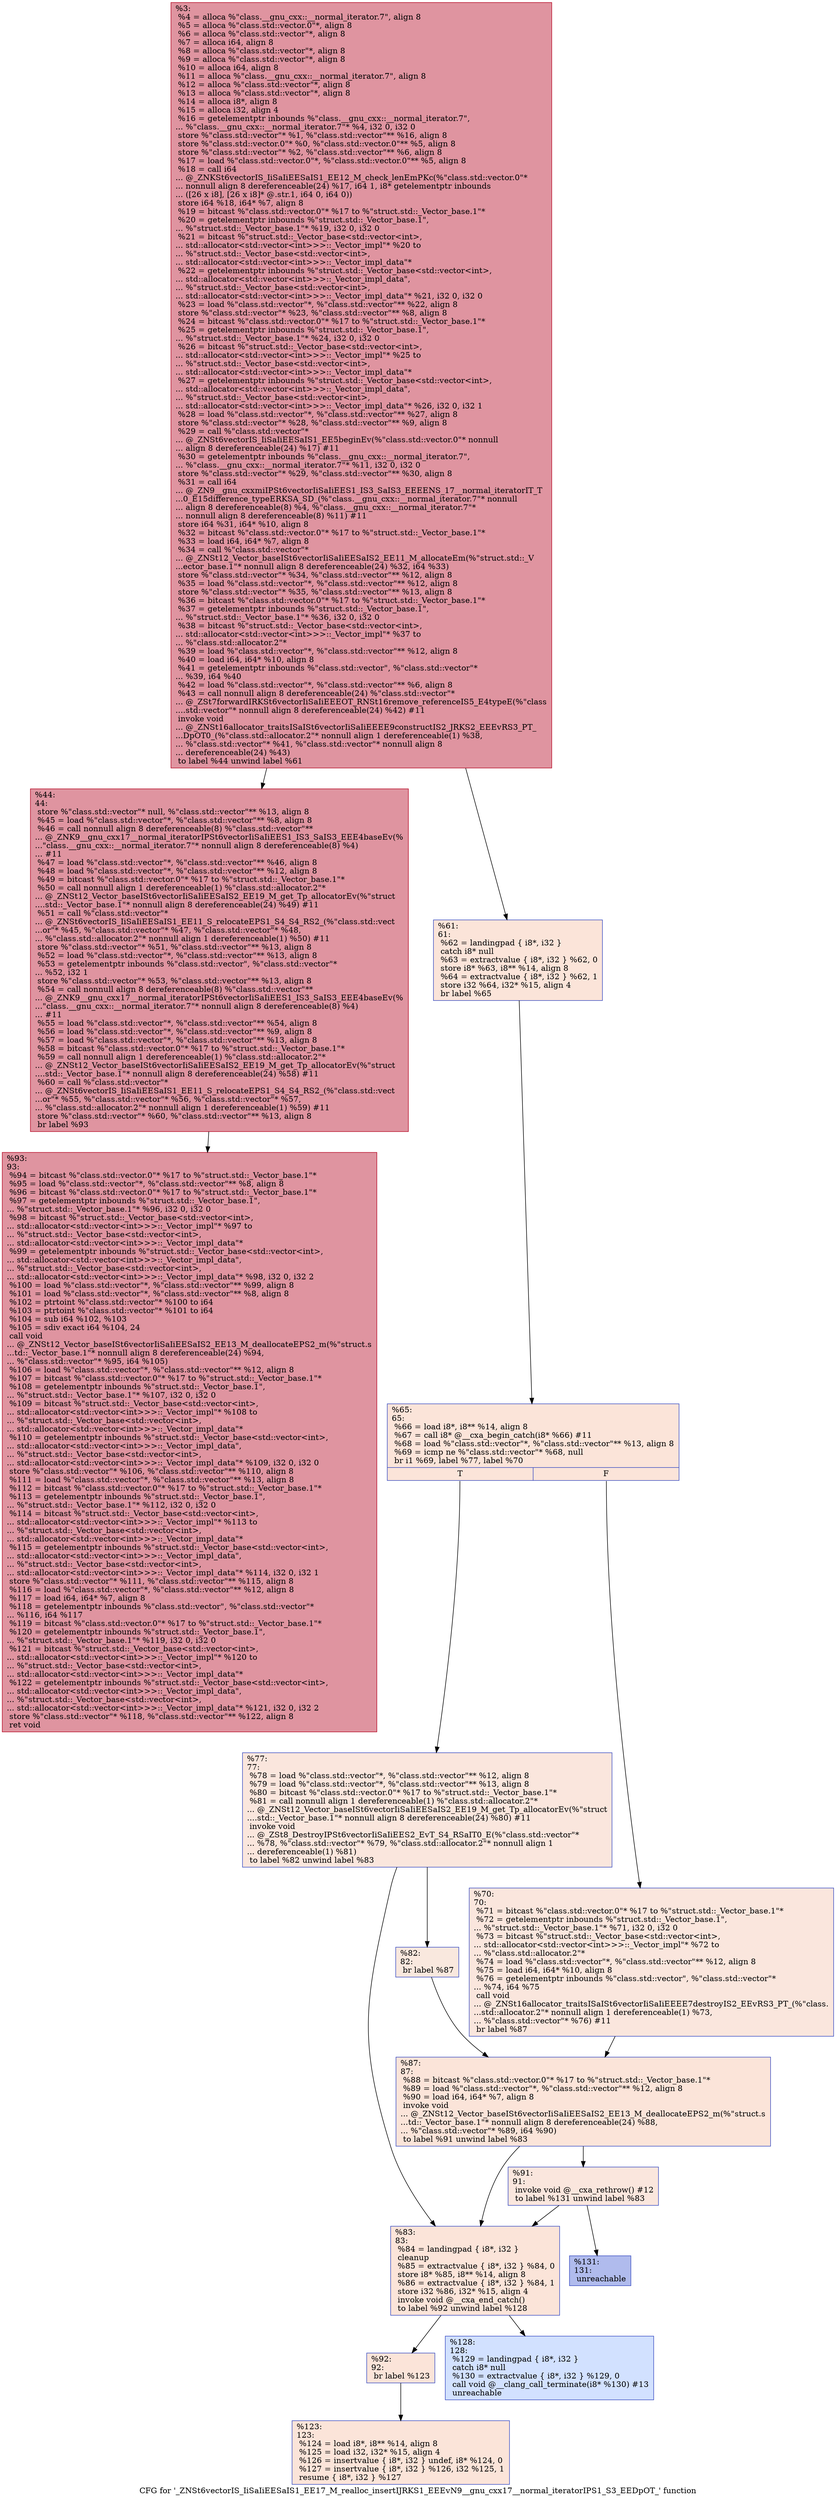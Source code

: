 digraph "CFG for '_ZNSt6vectorIS_IiSaIiEESaIS1_EE17_M_realloc_insertIJRKS1_EEEvN9__gnu_cxx17__normal_iteratorIPS1_S3_EEDpOT_' function" {
	label="CFG for '_ZNSt6vectorIS_IiSaIiEESaIS1_EE17_M_realloc_insertIJRKS1_EEEvN9__gnu_cxx17__normal_iteratorIPS1_S3_EEDpOT_' function";

	Node0x559aeab1c100 [shape=record,color="#b70d28ff", style=filled, fillcolor="#b70d2870",label="{%3:\l  %4 = alloca %\"class.__gnu_cxx::__normal_iterator.7\", align 8\l  %5 = alloca %\"class.std::vector.0\"*, align 8\l  %6 = alloca %\"class.std::vector\"*, align 8\l  %7 = alloca i64, align 8\l  %8 = alloca %\"class.std::vector\"*, align 8\l  %9 = alloca %\"class.std::vector\"*, align 8\l  %10 = alloca i64, align 8\l  %11 = alloca %\"class.__gnu_cxx::__normal_iterator.7\", align 8\l  %12 = alloca %\"class.std::vector\"*, align 8\l  %13 = alloca %\"class.std::vector\"*, align 8\l  %14 = alloca i8*, align 8\l  %15 = alloca i32, align 4\l  %16 = getelementptr inbounds %\"class.__gnu_cxx::__normal_iterator.7\",\l... %\"class.__gnu_cxx::__normal_iterator.7\"* %4, i32 0, i32 0\l  store %\"class.std::vector\"* %1, %\"class.std::vector\"** %16, align 8\l  store %\"class.std::vector.0\"* %0, %\"class.std::vector.0\"** %5, align 8\l  store %\"class.std::vector\"* %2, %\"class.std::vector\"** %6, align 8\l  %17 = load %\"class.std::vector.0\"*, %\"class.std::vector.0\"** %5, align 8\l  %18 = call i64\l... @_ZNKSt6vectorIS_IiSaIiEESaIS1_EE12_M_check_lenEmPKc(%\"class.std::vector.0\"*\l... nonnull align 8 dereferenceable(24) %17, i64 1, i8* getelementptr inbounds\l... ([26 x i8], [26 x i8]* @.str.1, i64 0, i64 0))\l  store i64 %18, i64* %7, align 8\l  %19 = bitcast %\"class.std::vector.0\"* %17 to %\"struct.std::_Vector_base.1\"*\l  %20 = getelementptr inbounds %\"struct.std::_Vector_base.1\",\l... %\"struct.std::_Vector_base.1\"* %19, i32 0, i32 0\l  %21 = bitcast %\"struct.std::_Vector_base\<std::vector\<int\>,\l... std::allocator\<std::vector\<int\>\>\>::_Vector_impl\"* %20 to\l... %\"struct.std::_Vector_base\<std::vector\<int\>,\l... std::allocator\<std::vector\<int\>\>\>::_Vector_impl_data\"*\l  %22 = getelementptr inbounds %\"struct.std::_Vector_base\<std::vector\<int\>,\l... std::allocator\<std::vector\<int\>\>\>::_Vector_impl_data\",\l... %\"struct.std::_Vector_base\<std::vector\<int\>,\l... std::allocator\<std::vector\<int\>\>\>::_Vector_impl_data\"* %21, i32 0, i32 0\l  %23 = load %\"class.std::vector\"*, %\"class.std::vector\"** %22, align 8\l  store %\"class.std::vector\"* %23, %\"class.std::vector\"** %8, align 8\l  %24 = bitcast %\"class.std::vector.0\"* %17 to %\"struct.std::_Vector_base.1\"*\l  %25 = getelementptr inbounds %\"struct.std::_Vector_base.1\",\l... %\"struct.std::_Vector_base.1\"* %24, i32 0, i32 0\l  %26 = bitcast %\"struct.std::_Vector_base\<std::vector\<int\>,\l... std::allocator\<std::vector\<int\>\>\>::_Vector_impl\"* %25 to\l... %\"struct.std::_Vector_base\<std::vector\<int\>,\l... std::allocator\<std::vector\<int\>\>\>::_Vector_impl_data\"*\l  %27 = getelementptr inbounds %\"struct.std::_Vector_base\<std::vector\<int\>,\l... std::allocator\<std::vector\<int\>\>\>::_Vector_impl_data\",\l... %\"struct.std::_Vector_base\<std::vector\<int\>,\l... std::allocator\<std::vector\<int\>\>\>::_Vector_impl_data\"* %26, i32 0, i32 1\l  %28 = load %\"class.std::vector\"*, %\"class.std::vector\"** %27, align 8\l  store %\"class.std::vector\"* %28, %\"class.std::vector\"** %9, align 8\l  %29 = call %\"class.std::vector\"*\l... @_ZNSt6vectorIS_IiSaIiEESaIS1_EE5beginEv(%\"class.std::vector.0\"* nonnull\l... align 8 dereferenceable(24) %17) #11\l  %30 = getelementptr inbounds %\"class.__gnu_cxx::__normal_iterator.7\",\l... %\"class.__gnu_cxx::__normal_iterator.7\"* %11, i32 0, i32 0\l  store %\"class.std::vector\"* %29, %\"class.std::vector\"** %30, align 8\l  %31 = call i64\l... @_ZN9__gnu_cxxmiIPSt6vectorIiSaIiEES1_IS3_SaIS3_EEEENS_17__normal_iteratorIT_T\l...0_E15difference_typeERKSA_SD_(%\"class.__gnu_cxx::__normal_iterator.7\"* nonnull\l... align 8 dereferenceable(8) %4, %\"class.__gnu_cxx::__normal_iterator.7\"*\l... nonnull align 8 dereferenceable(8) %11) #11\l  store i64 %31, i64* %10, align 8\l  %32 = bitcast %\"class.std::vector.0\"* %17 to %\"struct.std::_Vector_base.1\"*\l  %33 = load i64, i64* %7, align 8\l  %34 = call %\"class.std::vector\"*\l... @_ZNSt12_Vector_baseISt6vectorIiSaIiEESaIS2_EE11_M_allocateEm(%\"struct.std::_V\l...ector_base.1\"* nonnull align 8 dereferenceable(24) %32, i64 %33)\l  store %\"class.std::vector\"* %34, %\"class.std::vector\"** %12, align 8\l  %35 = load %\"class.std::vector\"*, %\"class.std::vector\"** %12, align 8\l  store %\"class.std::vector\"* %35, %\"class.std::vector\"** %13, align 8\l  %36 = bitcast %\"class.std::vector.0\"* %17 to %\"struct.std::_Vector_base.1\"*\l  %37 = getelementptr inbounds %\"struct.std::_Vector_base.1\",\l... %\"struct.std::_Vector_base.1\"* %36, i32 0, i32 0\l  %38 = bitcast %\"struct.std::_Vector_base\<std::vector\<int\>,\l... std::allocator\<std::vector\<int\>\>\>::_Vector_impl\"* %37 to\l... %\"class.std::allocator.2\"*\l  %39 = load %\"class.std::vector\"*, %\"class.std::vector\"** %12, align 8\l  %40 = load i64, i64* %10, align 8\l  %41 = getelementptr inbounds %\"class.std::vector\", %\"class.std::vector\"*\l... %39, i64 %40\l  %42 = load %\"class.std::vector\"*, %\"class.std::vector\"** %6, align 8\l  %43 = call nonnull align 8 dereferenceable(24) %\"class.std::vector\"*\l... @_ZSt7forwardIRKSt6vectorIiSaIiEEEOT_RNSt16remove_referenceIS5_E4typeE(%\"class\l....std::vector\"* nonnull align 8 dereferenceable(24) %42) #11\l  invoke void\l... @_ZNSt16allocator_traitsISaISt6vectorIiSaIiEEEE9constructIS2_JRKS2_EEEvRS3_PT_\l...DpOT0_(%\"class.std::allocator.2\"* nonnull align 1 dereferenceable(1) %38,\l... %\"class.std::vector\"* %41, %\"class.std::vector\"* nonnull align 8\l... dereferenceable(24) %43)\l          to label %44 unwind label %61\l}"];
	Node0x559aeab1c100 -> Node0x559aeab1df90;
	Node0x559aeab1c100 -> Node0x559aeab1e700;
	Node0x559aeab1df90 [shape=record,color="#b70d28ff", style=filled, fillcolor="#b70d2870",label="{%44:\l44:                                               \l  store %\"class.std::vector\"* null, %\"class.std::vector\"** %13, align 8\l  %45 = load %\"class.std::vector\"*, %\"class.std::vector\"** %8, align 8\l  %46 = call nonnull align 8 dereferenceable(8) %\"class.std::vector\"**\l... @_ZNK9__gnu_cxx17__normal_iteratorIPSt6vectorIiSaIiEES1_IS3_SaIS3_EEE4baseEv(%\l...\"class.__gnu_cxx::__normal_iterator.7\"* nonnull align 8 dereferenceable(8) %4)\l... #11\l  %47 = load %\"class.std::vector\"*, %\"class.std::vector\"** %46, align 8\l  %48 = load %\"class.std::vector\"*, %\"class.std::vector\"** %12, align 8\l  %49 = bitcast %\"class.std::vector.0\"* %17 to %\"struct.std::_Vector_base.1\"*\l  %50 = call nonnull align 1 dereferenceable(1) %\"class.std::allocator.2\"*\l... @_ZNSt12_Vector_baseISt6vectorIiSaIiEESaIS2_EE19_M_get_Tp_allocatorEv(%\"struct\l....std::_Vector_base.1\"* nonnull align 8 dereferenceable(24) %49) #11\l  %51 = call %\"class.std::vector\"*\l... @_ZNSt6vectorIS_IiSaIiEESaIS1_EE11_S_relocateEPS1_S4_S4_RS2_(%\"class.std::vect\l...or\"* %45, %\"class.std::vector\"* %47, %\"class.std::vector\"* %48,\l... %\"class.std::allocator.2\"* nonnull align 1 dereferenceable(1) %50) #11\l  store %\"class.std::vector\"* %51, %\"class.std::vector\"** %13, align 8\l  %52 = load %\"class.std::vector\"*, %\"class.std::vector\"** %13, align 8\l  %53 = getelementptr inbounds %\"class.std::vector\", %\"class.std::vector\"*\l... %52, i32 1\l  store %\"class.std::vector\"* %53, %\"class.std::vector\"** %13, align 8\l  %54 = call nonnull align 8 dereferenceable(8) %\"class.std::vector\"**\l... @_ZNK9__gnu_cxx17__normal_iteratorIPSt6vectorIiSaIiEES1_IS3_SaIS3_EEE4baseEv(%\l...\"class.__gnu_cxx::__normal_iterator.7\"* nonnull align 8 dereferenceable(8) %4)\l... #11\l  %55 = load %\"class.std::vector\"*, %\"class.std::vector\"** %54, align 8\l  %56 = load %\"class.std::vector\"*, %\"class.std::vector\"** %9, align 8\l  %57 = load %\"class.std::vector\"*, %\"class.std::vector\"** %13, align 8\l  %58 = bitcast %\"class.std::vector.0\"* %17 to %\"struct.std::_Vector_base.1\"*\l  %59 = call nonnull align 1 dereferenceable(1) %\"class.std::allocator.2\"*\l... @_ZNSt12_Vector_baseISt6vectorIiSaIiEESaIS2_EE19_M_get_Tp_allocatorEv(%\"struct\l....std::_Vector_base.1\"* nonnull align 8 dereferenceable(24) %58) #11\l  %60 = call %\"class.std::vector\"*\l... @_ZNSt6vectorIS_IiSaIiEESaIS1_EE11_S_relocateEPS1_S4_S4_RS2_(%\"class.std::vect\l...or\"* %55, %\"class.std::vector\"* %56, %\"class.std::vector\"* %57,\l... %\"class.std::allocator.2\"* nonnull align 1 dereferenceable(1) %59) #11\l  store %\"class.std::vector\"* %60, %\"class.std::vector\"** %13, align 8\l  br label %93\l}"];
	Node0x559aeab1df90 -> Node0x559aeab1f630;
	Node0x559aeab1e700 [shape=record,color="#3d50c3ff", style=filled, fillcolor="#f5c1a970",label="{%61:\l61:                                               \l  %62 = landingpad \{ i8*, i32 \}\l          catch i8* null\l  %63 = extractvalue \{ i8*, i32 \} %62, 0\l  store i8* %63, i8** %14, align 8\l  %64 = extractvalue \{ i8*, i32 \} %62, 1\l  store i32 %64, i32* %15, align 4\l  br label %65\l}"];
	Node0x559aeab1e700 -> Node0x559aeab1fd30;
	Node0x559aeab1fd30 [shape=record,color="#3d50c3ff", style=filled, fillcolor="#f5c1a970",label="{%65:\l65:                                               \l  %66 = load i8*, i8** %14, align 8\l  %67 = call i8* @__cxa_begin_catch(i8* %66) #11\l  %68 = load %\"class.std::vector\"*, %\"class.std::vector\"** %13, align 8\l  %69 = icmp ne %\"class.std::vector\"* %68, null\l  br i1 %69, label %77, label %70\l|{<s0>T|<s1>F}}"];
	Node0x559aeab1fd30:s0 -> Node0x559aeab20080;
	Node0x559aeab1fd30:s1 -> Node0x559aeab200d0;
	Node0x559aeab200d0 [shape=record,color="#3d50c3ff", style=filled, fillcolor="#f3c7b170",label="{%70:\l70:                                               \l  %71 = bitcast %\"class.std::vector.0\"* %17 to %\"struct.std::_Vector_base.1\"*\l  %72 = getelementptr inbounds %\"struct.std::_Vector_base.1\",\l... %\"struct.std::_Vector_base.1\"* %71, i32 0, i32 0\l  %73 = bitcast %\"struct.std::_Vector_base\<std::vector\<int\>,\l... std::allocator\<std::vector\<int\>\>\>::_Vector_impl\"* %72 to\l... %\"class.std::allocator.2\"*\l  %74 = load %\"class.std::vector\"*, %\"class.std::vector\"** %12, align 8\l  %75 = load i64, i64* %10, align 8\l  %76 = getelementptr inbounds %\"class.std::vector\", %\"class.std::vector\"*\l... %74, i64 %75\l  call void\l... @_ZNSt16allocator_traitsISaISt6vectorIiSaIiEEEE7destroyIS2_EEvRS3_PT_(%\"class.\l...std::allocator.2\"* nonnull align 1 dereferenceable(1) %73,\l... %\"class.std::vector\"* %76) #11\l  br label %87\l}"];
	Node0x559aeab200d0 -> Node0x559aeab20530;
	Node0x559aeab20080 [shape=record,color="#3d50c3ff", style=filled, fillcolor="#f3c7b170",label="{%77:\l77:                                               \l  %78 = load %\"class.std::vector\"*, %\"class.std::vector\"** %12, align 8\l  %79 = load %\"class.std::vector\"*, %\"class.std::vector\"** %13, align 8\l  %80 = bitcast %\"class.std::vector.0\"* %17 to %\"struct.std::_Vector_base.1\"*\l  %81 = call nonnull align 1 dereferenceable(1) %\"class.std::allocator.2\"*\l... @_ZNSt12_Vector_baseISt6vectorIiSaIiEESaIS2_EE19_M_get_Tp_allocatorEv(%\"struct\l....std::_Vector_base.1\"* nonnull align 8 dereferenceable(24) %80) #11\l  invoke void\l... @_ZSt8_DestroyIPSt6vectorIiSaIiEES2_EvT_S4_RSaIT0_E(%\"class.std::vector\"*\l... %78, %\"class.std::vector\"* %79, %\"class.std::allocator.2\"* nonnull align 1\l... dereferenceable(1) %81)\l          to label %82 unwind label %83\l}"];
	Node0x559aeab20080 -> Node0x559aeab20970;
	Node0x559aeab20080 -> Node0x559aeab20af0;
	Node0x559aeab20970 [shape=record,color="#3d50c3ff", style=filled, fillcolor="#f2cab570",label="{%82:\l82:                                               \l  br label %87\l}"];
	Node0x559aeab20970 -> Node0x559aeab20530;
	Node0x559aeab20af0 [shape=record,color="#3d50c3ff", style=filled, fillcolor="#f5c1a970",label="{%83:\l83:                                               \l  %84 = landingpad \{ i8*, i32 \}\l          cleanup\l  %85 = extractvalue \{ i8*, i32 \} %84, 0\l  store i8* %85, i8** %14, align 8\l  %86 = extractvalue \{ i8*, i32 \} %84, 1\l  store i32 %86, i32* %15, align 4\l  invoke void @__cxa_end_catch()\l          to label %92 unwind label %128\l}"];
	Node0x559aeab20af0 -> Node0x559aeab21050;
	Node0x559aeab20af0 -> Node0x559aeab210a0;
	Node0x559aeab20530 [shape=record,color="#3d50c3ff", style=filled, fillcolor="#f5c1a970",label="{%87:\l87:                                               \l  %88 = bitcast %\"class.std::vector.0\"* %17 to %\"struct.std::_Vector_base.1\"*\l  %89 = load %\"class.std::vector\"*, %\"class.std::vector\"** %12, align 8\l  %90 = load i64, i64* %7, align 8\l  invoke void\l... @_ZNSt12_Vector_baseISt6vectorIiSaIiEESaIS2_EE13_M_deallocateEPS2_m(%\"struct.s\l...td::_Vector_base.1\"* nonnull align 8 dereferenceable(24) %88,\l... %\"class.std::vector\"* %89, i64 %90)\l          to label %91 unwind label %83\l}"];
	Node0x559aeab20530 -> Node0x559aeab213a0;
	Node0x559aeab20530 -> Node0x559aeab20af0;
	Node0x559aeab213a0 [shape=record,color="#3d50c3ff", style=filled, fillcolor="#f3c7b170",label="{%91:\l91:                                               \l  invoke void @__cxa_rethrow() #12\l          to label %131 unwind label %83\l}"];
	Node0x559aeab213a0 -> Node0x559aeab21350;
	Node0x559aeab213a0 -> Node0x559aeab20af0;
	Node0x559aeab21050 [shape=record,color="#3d50c3ff", style=filled, fillcolor="#f5c1a970",label="{%92:\l92:                                               \l  br label %123\l}"];
	Node0x559aeab21050 -> Node0x559aeab21690;
	Node0x559aeab1f630 [shape=record,color="#b70d28ff", style=filled, fillcolor="#b70d2870",label="{%93:\l93:                                               \l  %94 = bitcast %\"class.std::vector.0\"* %17 to %\"struct.std::_Vector_base.1\"*\l  %95 = load %\"class.std::vector\"*, %\"class.std::vector\"** %8, align 8\l  %96 = bitcast %\"class.std::vector.0\"* %17 to %\"struct.std::_Vector_base.1\"*\l  %97 = getelementptr inbounds %\"struct.std::_Vector_base.1\",\l... %\"struct.std::_Vector_base.1\"* %96, i32 0, i32 0\l  %98 = bitcast %\"struct.std::_Vector_base\<std::vector\<int\>,\l... std::allocator\<std::vector\<int\>\>\>::_Vector_impl\"* %97 to\l... %\"struct.std::_Vector_base\<std::vector\<int\>,\l... std::allocator\<std::vector\<int\>\>\>::_Vector_impl_data\"*\l  %99 = getelementptr inbounds %\"struct.std::_Vector_base\<std::vector\<int\>,\l... std::allocator\<std::vector\<int\>\>\>::_Vector_impl_data\",\l... %\"struct.std::_Vector_base\<std::vector\<int\>,\l... std::allocator\<std::vector\<int\>\>\>::_Vector_impl_data\"* %98, i32 0, i32 2\l  %100 = load %\"class.std::vector\"*, %\"class.std::vector\"** %99, align 8\l  %101 = load %\"class.std::vector\"*, %\"class.std::vector\"** %8, align 8\l  %102 = ptrtoint %\"class.std::vector\"* %100 to i64\l  %103 = ptrtoint %\"class.std::vector\"* %101 to i64\l  %104 = sub i64 %102, %103\l  %105 = sdiv exact i64 %104, 24\l  call void\l... @_ZNSt12_Vector_baseISt6vectorIiSaIiEESaIS2_EE13_M_deallocateEPS2_m(%\"struct.s\l...td::_Vector_base.1\"* nonnull align 8 dereferenceable(24) %94,\l... %\"class.std::vector\"* %95, i64 %105)\l  %106 = load %\"class.std::vector\"*, %\"class.std::vector\"** %12, align 8\l  %107 = bitcast %\"class.std::vector.0\"* %17 to %\"struct.std::_Vector_base.1\"*\l  %108 = getelementptr inbounds %\"struct.std::_Vector_base.1\",\l... %\"struct.std::_Vector_base.1\"* %107, i32 0, i32 0\l  %109 = bitcast %\"struct.std::_Vector_base\<std::vector\<int\>,\l... std::allocator\<std::vector\<int\>\>\>::_Vector_impl\"* %108 to\l... %\"struct.std::_Vector_base\<std::vector\<int\>,\l... std::allocator\<std::vector\<int\>\>\>::_Vector_impl_data\"*\l  %110 = getelementptr inbounds %\"struct.std::_Vector_base\<std::vector\<int\>,\l... std::allocator\<std::vector\<int\>\>\>::_Vector_impl_data\",\l... %\"struct.std::_Vector_base\<std::vector\<int\>,\l... std::allocator\<std::vector\<int\>\>\>::_Vector_impl_data\"* %109, i32 0, i32 0\l  store %\"class.std::vector\"* %106, %\"class.std::vector\"** %110, align 8\l  %111 = load %\"class.std::vector\"*, %\"class.std::vector\"** %13, align 8\l  %112 = bitcast %\"class.std::vector.0\"* %17 to %\"struct.std::_Vector_base.1\"*\l  %113 = getelementptr inbounds %\"struct.std::_Vector_base.1\",\l... %\"struct.std::_Vector_base.1\"* %112, i32 0, i32 0\l  %114 = bitcast %\"struct.std::_Vector_base\<std::vector\<int\>,\l... std::allocator\<std::vector\<int\>\>\>::_Vector_impl\"* %113 to\l... %\"struct.std::_Vector_base\<std::vector\<int\>,\l... std::allocator\<std::vector\<int\>\>\>::_Vector_impl_data\"*\l  %115 = getelementptr inbounds %\"struct.std::_Vector_base\<std::vector\<int\>,\l... std::allocator\<std::vector\<int\>\>\>::_Vector_impl_data\",\l... %\"struct.std::_Vector_base\<std::vector\<int\>,\l... std::allocator\<std::vector\<int\>\>\>::_Vector_impl_data\"* %114, i32 0, i32 1\l  store %\"class.std::vector\"* %111, %\"class.std::vector\"** %115, align 8\l  %116 = load %\"class.std::vector\"*, %\"class.std::vector\"** %12, align 8\l  %117 = load i64, i64* %7, align 8\l  %118 = getelementptr inbounds %\"class.std::vector\", %\"class.std::vector\"*\l... %116, i64 %117\l  %119 = bitcast %\"class.std::vector.0\"* %17 to %\"struct.std::_Vector_base.1\"*\l  %120 = getelementptr inbounds %\"struct.std::_Vector_base.1\",\l... %\"struct.std::_Vector_base.1\"* %119, i32 0, i32 0\l  %121 = bitcast %\"struct.std::_Vector_base\<std::vector\<int\>,\l... std::allocator\<std::vector\<int\>\>\>::_Vector_impl\"* %120 to\l... %\"struct.std::_Vector_base\<std::vector\<int\>,\l... std::allocator\<std::vector\<int\>\>\>::_Vector_impl_data\"*\l  %122 = getelementptr inbounds %\"struct.std::_Vector_base\<std::vector\<int\>,\l... std::allocator\<std::vector\<int\>\>\>::_Vector_impl_data\",\l... %\"struct.std::_Vector_base\<std::vector\<int\>,\l... std::allocator\<std::vector\<int\>\>\>::_Vector_impl_data\"* %121, i32 0, i32 2\l  store %\"class.std::vector\"* %118, %\"class.std::vector\"** %122, align 8\l  ret void\l}"];
	Node0x559aeab21690 [shape=record,color="#3d50c3ff", style=filled, fillcolor="#f5c1a970",label="{%123:\l123:                                              \l  %124 = load i8*, i8** %14, align 8\l  %125 = load i32, i32* %15, align 4\l  %126 = insertvalue \{ i8*, i32 \} undef, i8* %124, 0\l  %127 = insertvalue \{ i8*, i32 \} %126, i32 %125, 1\l  resume \{ i8*, i32 \} %127\l}"];
	Node0x559aeab210a0 [shape=record,color="#3d50c3ff", style=filled, fillcolor="#9abbff70",label="{%128:\l128:                                              \l  %129 = landingpad \{ i8*, i32 \}\l          catch i8* null\l  %130 = extractvalue \{ i8*, i32 \} %129, 0\l  call void @__clang_call_terminate(i8* %130) #13\l  unreachable\l}"];
	Node0x559aeab21350 [shape=record,color="#3d50c3ff", style=filled, fillcolor="#4c66d670",label="{%131:\l131:                                              \l  unreachable\l}"];
}

